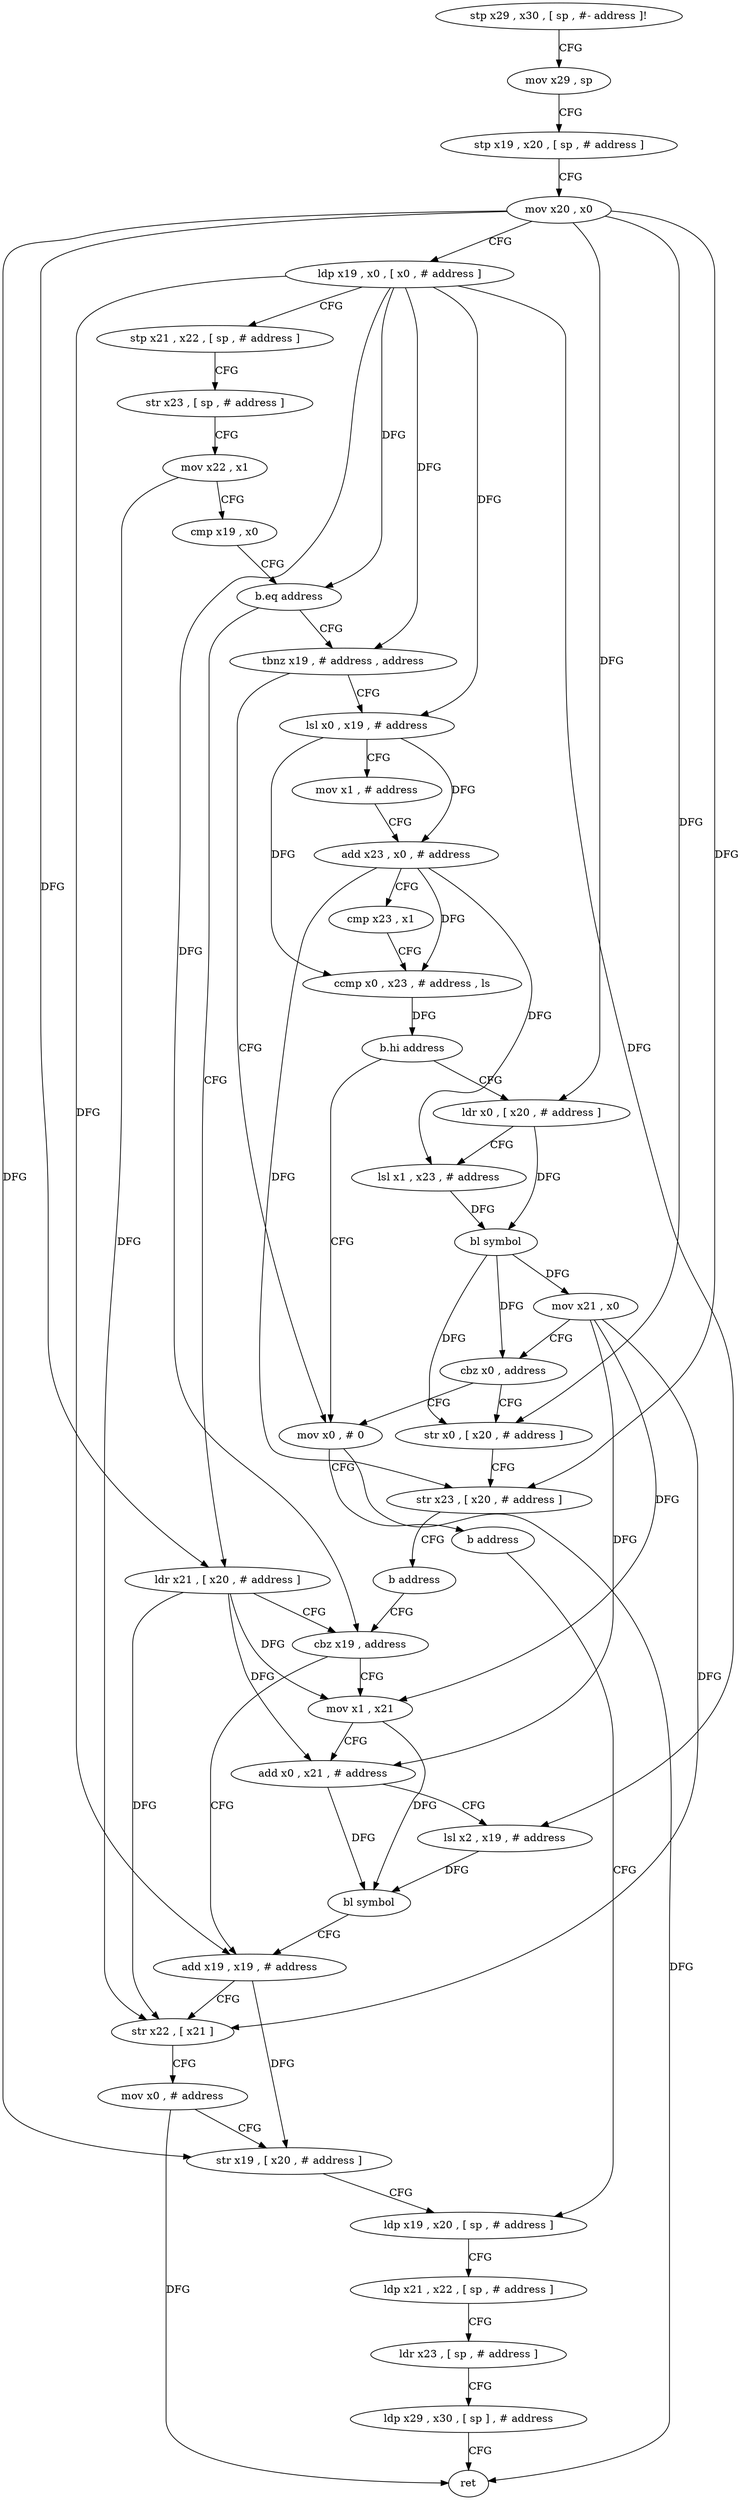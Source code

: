digraph "func" {
"161968" [label = "stp x29 , x30 , [ sp , #- address ]!" ]
"161972" [label = "mov x29 , sp" ]
"161976" [label = "stp x19 , x20 , [ sp , # address ]" ]
"161980" [label = "mov x20 , x0" ]
"161984" [label = "ldp x19 , x0 , [ x0 , # address ]" ]
"161988" [label = "stp x21 , x22 , [ sp , # address ]" ]
"161992" [label = "str x23 , [ sp , # address ]" ]
"161996" [label = "mov x22 , x1" ]
"162000" [label = "cmp x19 , x0" ]
"162004" [label = "b.eq address" ]
"162072" [label = "tbnz x19 , # address , address" ]
"162008" [label = "ldr x21 , [ x20 , # address ]" ]
"162136" [label = "mov x0 , # 0" ]
"162076" [label = "lsl x0 , x19 , # address" ]
"162012" [label = "cbz x19 , address" ]
"162140" [label = "b address" ]
"162048" [label = "ldp x19 , x20 , [ sp , # address ]" ]
"162080" [label = "mov x1 , # address" ]
"162084" [label = "add x23 , x0 , # address" ]
"162088" [label = "cmp x23 , x1" ]
"162092" [label = "ccmp x0 , x23 , # address , ls" ]
"162096" [label = "b.hi address" ]
"162100" [label = "ldr x0 , [ x20 , # address ]" ]
"162032" [label = "add x19 , x19 , # address" ]
"162036" [label = "str x22 , [ x21 ]" ]
"162040" [label = "mov x0 , # address" ]
"162044" [label = "str x19 , [ x20 , # address ]" ]
"162016" [label = "mov x1 , x21" ]
"162020" [label = "add x0 , x21 , # address" ]
"162024" [label = "lsl x2 , x19 , # address" ]
"162028" [label = "bl symbol" ]
"162052" [label = "ldp x21 , x22 , [ sp , # address ]" ]
"162056" [label = "ldr x23 , [ sp , # address ]" ]
"162060" [label = "ldp x29 , x30 , [ sp ] , # address" ]
"162064" [label = "ret" ]
"162104" [label = "lsl x1 , x23 , # address" ]
"162108" [label = "bl symbol" ]
"162112" [label = "mov x21 , x0" ]
"162116" [label = "cbz x0 , address" ]
"162120" [label = "str x0 , [ x20 , # address ]" ]
"162124" [label = "str x23 , [ x20 , # address ]" ]
"162128" [label = "b address" ]
"161968" -> "161972" [ label = "CFG" ]
"161972" -> "161976" [ label = "CFG" ]
"161976" -> "161980" [ label = "CFG" ]
"161980" -> "161984" [ label = "CFG" ]
"161980" -> "162008" [ label = "DFG" ]
"161980" -> "162044" [ label = "DFG" ]
"161980" -> "162100" [ label = "DFG" ]
"161980" -> "162120" [ label = "DFG" ]
"161980" -> "162124" [ label = "DFG" ]
"161984" -> "161988" [ label = "CFG" ]
"161984" -> "162004" [ label = "DFG" ]
"161984" -> "162072" [ label = "DFG" ]
"161984" -> "162076" [ label = "DFG" ]
"161984" -> "162012" [ label = "DFG" ]
"161984" -> "162032" [ label = "DFG" ]
"161984" -> "162024" [ label = "DFG" ]
"161988" -> "161992" [ label = "CFG" ]
"161992" -> "161996" [ label = "CFG" ]
"161996" -> "162000" [ label = "CFG" ]
"161996" -> "162036" [ label = "DFG" ]
"162000" -> "162004" [ label = "CFG" ]
"162004" -> "162072" [ label = "CFG" ]
"162004" -> "162008" [ label = "CFG" ]
"162072" -> "162136" [ label = "CFG" ]
"162072" -> "162076" [ label = "CFG" ]
"162008" -> "162012" [ label = "CFG" ]
"162008" -> "162036" [ label = "DFG" ]
"162008" -> "162016" [ label = "DFG" ]
"162008" -> "162020" [ label = "DFG" ]
"162136" -> "162140" [ label = "CFG" ]
"162136" -> "162064" [ label = "DFG" ]
"162076" -> "162080" [ label = "CFG" ]
"162076" -> "162084" [ label = "DFG" ]
"162076" -> "162092" [ label = "DFG" ]
"162012" -> "162032" [ label = "CFG" ]
"162012" -> "162016" [ label = "CFG" ]
"162140" -> "162048" [ label = "CFG" ]
"162048" -> "162052" [ label = "CFG" ]
"162080" -> "162084" [ label = "CFG" ]
"162084" -> "162088" [ label = "CFG" ]
"162084" -> "162092" [ label = "DFG" ]
"162084" -> "162104" [ label = "DFG" ]
"162084" -> "162124" [ label = "DFG" ]
"162088" -> "162092" [ label = "CFG" ]
"162092" -> "162096" [ label = "DFG" ]
"162096" -> "162136" [ label = "CFG" ]
"162096" -> "162100" [ label = "CFG" ]
"162100" -> "162104" [ label = "CFG" ]
"162100" -> "162108" [ label = "DFG" ]
"162032" -> "162036" [ label = "CFG" ]
"162032" -> "162044" [ label = "DFG" ]
"162036" -> "162040" [ label = "CFG" ]
"162040" -> "162044" [ label = "CFG" ]
"162040" -> "162064" [ label = "DFG" ]
"162044" -> "162048" [ label = "CFG" ]
"162016" -> "162020" [ label = "CFG" ]
"162016" -> "162028" [ label = "DFG" ]
"162020" -> "162024" [ label = "CFG" ]
"162020" -> "162028" [ label = "DFG" ]
"162024" -> "162028" [ label = "DFG" ]
"162028" -> "162032" [ label = "CFG" ]
"162052" -> "162056" [ label = "CFG" ]
"162056" -> "162060" [ label = "CFG" ]
"162060" -> "162064" [ label = "CFG" ]
"162104" -> "162108" [ label = "DFG" ]
"162108" -> "162112" [ label = "DFG" ]
"162108" -> "162116" [ label = "DFG" ]
"162108" -> "162120" [ label = "DFG" ]
"162112" -> "162116" [ label = "CFG" ]
"162112" -> "162016" [ label = "DFG" ]
"162112" -> "162020" [ label = "DFG" ]
"162112" -> "162036" [ label = "DFG" ]
"162116" -> "162136" [ label = "CFG" ]
"162116" -> "162120" [ label = "CFG" ]
"162120" -> "162124" [ label = "CFG" ]
"162124" -> "162128" [ label = "CFG" ]
"162128" -> "162012" [ label = "CFG" ]
}
